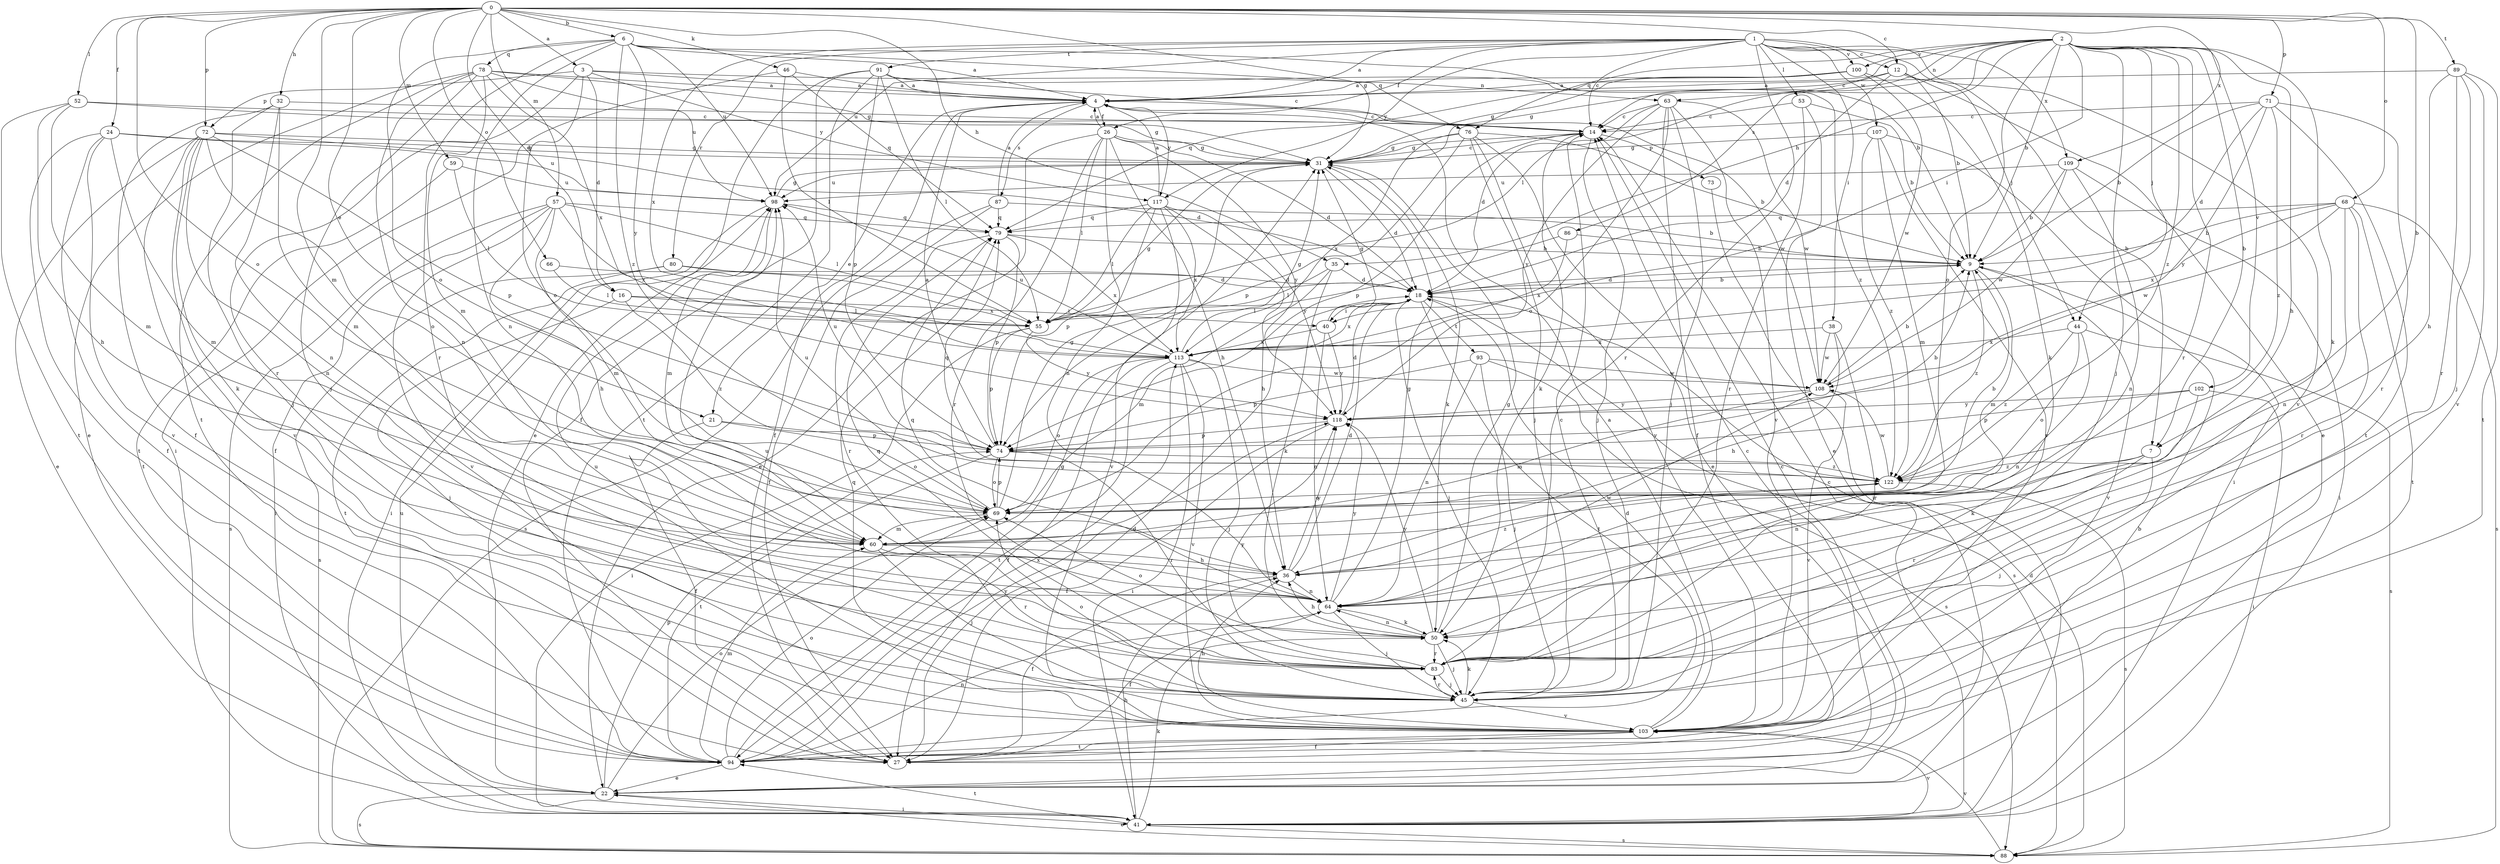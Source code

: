 strict digraph  {
0;
1;
2;
3;
4;
6;
7;
9;
12;
14;
16;
18;
21;
22;
24;
26;
27;
31;
32;
35;
36;
38;
40;
41;
44;
45;
46;
50;
52;
53;
55;
57;
59;
60;
63;
64;
66;
68;
69;
71;
72;
73;
74;
76;
78;
79;
80;
83;
86;
87;
88;
89;
91;
93;
94;
98;
100;
102;
103;
107;
108;
109;
113;
117;
118;
122;
0 -> 3  [label=a];
0 -> 6  [label=b];
0 -> 7  [label=b];
0 -> 12  [label=c];
0 -> 16  [label=d];
0 -> 21  [label=e];
0 -> 24  [label=f];
0 -> 31  [label=g];
0 -> 32  [label=h];
0 -> 35  [label=h];
0 -> 46  [label=k];
0 -> 52  [label=l];
0 -> 57  [label=m];
0 -> 59  [label=m];
0 -> 60  [label=m];
0 -> 66  [label=o];
0 -> 68  [label=o];
0 -> 69  [label=o];
0 -> 71  [label=p];
0 -> 72  [label=p];
0 -> 89  [label=t];
0 -> 109  [label=x];
1 -> 4  [label=a];
1 -> 7  [label=b];
1 -> 12  [label=c];
1 -> 14  [label=c];
1 -> 26  [label=f];
1 -> 38  [label=i];
1 -> 44  [label=j];
1 -> 53  [label=l];
1 -> 80  [label=r];
1 -> 83  [label=r];
1 -> 91  [label=t];
1 -> 98  [label=u];
1 -> 100  [label=v];
1 -> 107  [label=w];
1 -> 109  [label=x];
1 -> 113  [label=x];
1 -> 117  [label=y];
2 -> 7  [label=b];
2 -> 9  [label=b];
2 -> 14  [label=c];
2 -> 35  [label=h];
2 -> 36  [label=h];
2 -> 40  [label=i];
2 -> 44  [label=j];
2 -> 45  [label=j];
2 -> 50  [label=k];
2 -> 55  [label=l];
2 -> 63  [label=n];
2 -> 69  [label=o];
2 -> 76  [label=q];
2 -> 83  [label=r];
2 -> 86  [label=s];
2 -> 100  [label=v];
2 -> 102  [label=v];
2 -> 122  [label=z];
3 -> 4  [label=a];
3 -> 16  [label=d];
3 -> 63  [label=n];
3 -> 69  [label=o];
3 -> 72  [label=p];
3 -> 83  [label=r];
3 -> 117  [label=y];
4 -> 14  [label=c];
4 -> 21  [label=e];
4 -> 26  [label=f];
4 -> 27  [label=f];
4 -> 87  [label=s];
4 -> 108  [label=w];
4 -> 117  [label=y];
6 -> 4  [label=a];
6 -> 9  [label=b];
6 -> 64  [label=n];
6 -> 69  [label=o];
6 -> 76  [label=q];
6 -> 78  [label=q];
6 -> 83  [label=r];
6 -> 98  [label=u];
6 -> 118  [label=y];
6 -> 122  [label=z];
7 -> 45  [label=j];
7 -> 64  [label=n];
7 -> 83  [label=r];
7 -> 122  [label=z];
9 -> 18  [label=d];
9 -> 60  [label=m];
9 -> 103  [label=v];
9 -> 122  [label=z];
12 -> 4  [label=a];
12 -> 9  [label=b];
12 -> 18  [label=d];
12 -> 22  [label=e];
12 -> 31  [label=g];
12 -> 103  [label=v];
14 -> 31  [label=g];
14 -> 45  [label=j];
14 -> 50  [label=k];
14 -> 73  [label=p];
14 -> 74  [label=p];
16 -> 40  [label=i];
16 -> 45  [label=j];
16 -> 55  [label=l];
16 -> 122  [label=z];
18 -> 9  [label=b];
18 -> 40  [label=i];
18 -> 45  [label=j];
18 -> 55  [label=l];
18 -> 88  [label=s];
18 -> 93  [label=t];
18 -> 94  [label=t];
18 -> 113  [label=x];
21 -> 27  [label=f];
21 -> 69  [label=o];
21 -> 74  [label=p];
22 -> 9  [label=b];
22 -> 14  [label=c];
22 -> 41  [label=i];
22 -> 69  [label=o];
22 -> 74  [label=p];
22 -> 88  [label=s];
24 -> 27  [label=f];
24 -> 31  [label=g];
24 -> 60  [label=m];
24 -> 94  [label=t];
24 -> 98  [label=u];
24 -> 103  [label=v];
26 -> 4  [label=a];
26 -> 18  [label=d];
26 -> 22  [label=e];
26 -> 31  [label=g];
26 -> 36  [label=h];
26 -> 55  [label=l];
26 -> 64  [label=n];
26 -> 83  [label=r];
26 -> 118  [label=y];
27 -> 14  [label=c];
27 -> 18  [label=d];
31 -> 14  [label=c];
31 -> 18  [label=d];
31 -> 50  [label=k];
31 -> 98  [label=u];
32 -> 14  [label=c];
32 -> 27  [label=f];
32 -> 45  [label=j];
32 -> 60  [label=m];
32 -> 64  [label=n];
35 -> 18  [label=d];
35 -> 50  [label=k];
35 -> 55  [label=l];
35 -> 60  [label=m];
36 -> 18  [label=d];
36 -> 27  [label=f];
36 -> 64  [label=n];
36 -> 118  [label=y];
36 -> 122  [label=z];
38 -> 36  [label=h];
38 -> 83  [label=r];
38 -> 108  [label=w];
38 -> 113  [label=x];
40 -> 31  [label=g];
40 -> 64  [label=n];
40 -> 113  [label=x];
40 -> 118  [label=y];
41 -> 14  [label=c];
41 -> 36  [label=h];
41 -> 50  [label=k];
41 -> 88  [label=s];
41 -> 94  [label=t];
41 -> 98  [label=u];
41 -> 103  [label=v];
44 -> 64  [label=n];
44 -> 69  [label=o];
44 -> 88  [label=s];
44 -> 113  [label=x];
44 -> 122  [label=z];
45 -> 14  [label=c];
45 -> 50  [label=k];
45 -> 69  [label=o];
45 -> 83  [label=r];
45 -> 98  [label=u];
45 -> 103  [label=v];
46 -> 4  [label=a];
46 -> 41  [label=i];
46 -> 55  [label=l];
46 -> 79  [label=q];
50 -> 31  [label=g];
50 -> 36  [label=h];
50 -> 45  [label=j];
50 -> 64  [label=n];
50 -> 69  [label=o];
50 -> 83  [label=r];
50 -> 118  [label=y];
52 -> 14  [label=c];
52 -> 31  [label=g];
52 -> 36  [label=h];
52 -> 60  [label=m];
52 -> 94  [label=t];
53 -> 9  [label=b];
53 -> 14  [label=c];
53 -> 22  [label=e];
53 -> 83  [label=r];
55 -> 31  [label=g];
55 -> 41  [label=i];
55 -> 74  [label=p];
55 -> 118  [label=y];
57 -> 36  [label=h];
57 -> 41  [label=i];
57 -> 55  [label=l];
57 -> 60  [label=m];
57 -> 79  [label=q];
57 -> 88  [label=s];
57 -> 103  [label=v];
57 -> 113  [label=x];
59 -> 55  [label=l];
59 -> 94  [label=t];
59 -> 98  [label=u];
60 -> 36  [label=h];
60 -> 45  [label=j];
60 -> 83  [label=r];
63 -> 14  [label=c];
63 -> 18  [label=d];
63 -> 27  [label=f];
63 -> 45  [label=j];
63 -> 69  [label=o];
63 -> 103  [label=v];
63 -> 108  [label=w];
63 -> 118  [label=y];
64 -> 27  [label=f];
64 -> 31  [label=g];
64 -> 45  [label=j];
64 -> 50  [label=k];
64 -> 79  [label=q];
64 -> 108  [label=w];
64 -> 118  [label=y];
66 -> 18  [label=d];
66 -> 55  [label=l];
68 -> 9  [label=b];
68 -> 64  [label=n];
68 -> 79  [label=q];
68 -> 83  [label=r];
68 -> 88  [label=s];
68 -> 94  [label=t];
68 -> 108  [label=w];
68 -> 113  [label=x];
69 -> 9  [label=b];
69 -> 31  [label=g];
69 -> 60  [label=m];
69 -> 74  [label=p];
69 -> 98  [label=u];
71 -> 9  [label=b];
71 -> 14  [label=c];
71 -> 18  [label=d];
71 -> 83  [label=r];
71 -> 94  [label=t];
71 -> 118  [label=y];
71 -> 122  [label=z];
72 -> 18  [label=d];
72 -> 22  [label=e];
72 -> 27  [label=f];
72 -> 31  [label=g];
72 -> 50  [label=k];
72 -> 64  [label=n];
72 -> 69  [label=o];
72 -> 74  [label=p];
72 -> 103  [label=v];
73 -> 41  [label=i];
74 -> 4  [label=a];
74 -> 9  [label=b];
74 -> 69  [label=o];
74 -> 83  [label=r];
74 -> 94  [label=t];
74 -> 98  [label=u];
74 -> 122  [label=z];
76 -> 9  [label=b];
76 -> 22  [label=e];
76 -> 31  [label=g];
76 -> 45  [label=j];
76 -> 74  [label=p];
76 -> 103  [label=v];
76 -> 113  [label=x];
78 -> 4  [label=a];
78 -> 22  [label=e];
78 -> 31  [label=g];
78 -> 45  [label=j];
78 -> 60  [label=m];
78 -> 64  [label=n];
78 -> 94  [label=t];
78 -> 98  [label=u];
78 -> 113  [label=x];
79 -> 9  [label=b];
79 -> 74  [label=p];
79 -> 83  [label=r];
79 -> 113  [label=x];
80 -> 18  [label=d];
80 -> 88  [label=s];
80 -> 94  [label=t];
80 -> 113  [label=x];
83 -> 45  [label=j];
83 -> 79  [label=q];
83 -> 118  [label=y];
86 -> 9  [label=b];
86 -> 55  [label=l];
86 -> 113  [label=x];
87 -> 4  [label=a];
87 -> 9  [label=b];
87 -> 27  [label=f];
87 -> 79  [label=q];
87 -> 88  [label=s];
88 -> 18  [label=d];
88 -> 22  [label=e];
88 -> 103  [label=v];
89 -> 4  [label=a];
89 -> 36  [label=h];
89 -> 45  [label=j];
89 -> 83  [label=r];
89 -> 94  [label=t];
89 -> 103  [label=v];
91 -> 4  [label=a];
91 -> 14  [label=c];
91 -> 22  [label=e];
91 -> 27  [label=f];
91 -> 55  [label=l];
91 -> 74  [label=p];
91 -> 94  [label=t];
91 -> 122  [label=z];
93 -> 45  [label=j];
93 -> 64  [label=n];
93 -> 74  [label=p];
93 -> 88  [label=s];
93 -> 108  [label=w];
94 -> 22  [label=e];
94 -> 31  [label=g];
94 -> 60  [label=m];
94 -> 64  [label=n];
94 -> 69  [label=o];
94 -> 113  [label=x];
94 -> 118  [label=y];
98 -> 31  [label=g];
98 -> 41  [label=i];
98 -> 60  [label=m];
98 -> 79  [label=q];
100 -> 4  [label=a];
100 -> 31  [label=g];
100 -> 50  [label=k];
100 -> 79  [label=q];
100 -> 108  [label=w];
102 -> 41  [label=i];
102 -> 50  [label=k];
102 -> 74  [label=p];
102 -> 118  [label=y];
103 -> 4  [label=a];
103 -> 18  [label=d];
103 -> 27  [label=f];
103 -> 36  [label=h];
103 -> 79  [label=q];
103 -> 94  [label=t];
103 -> 98  [label=u];
107 -> 31  [label=g];
107 -> 41  [label=i];
107 -> 60  [label=m];
107 -> 103  [label=v];
107 -> 122  [label=z];
108 -> 9  [label=b];
108 -> 60  [label=m];
108 -> 103  [label=v];
108 -> 118  [label=y];
109 -> 9  [label=b];
109 -> 41  [label=i];
109 -> 64  [label=n];
109 -> 98  [label=u];
109 -> 108  [label=w];
113 -> 27  [label=f];
113 -> 31  [label=g];
113 -> 41  [label=i];
113 -> 45  [label=j];
113 -> 69  [label=o];
113 -> 94  [label=t];
113 -> 98  [label=u];
113 -> 103  [label=v];
113 -> 108  [label=w];
117 -> 4  [label=a];
117 -> 36  [label=h];
117 -> 55  [label=l];
117 -> 74  [label=p];
117 -> 79  [label=q];
117 -> 103  [label=v];
117 -> 113  [label=x];
117 -> 118  [label=y];
118 -> 18  [label=d];
118 -> 27  [label=f];
118 -> 74  [label=p];
122 -> 69  [label=o];
122 -> 79  [label=q];
122 -> 88  [label=s];
122 -> 108  [label=w];
}
